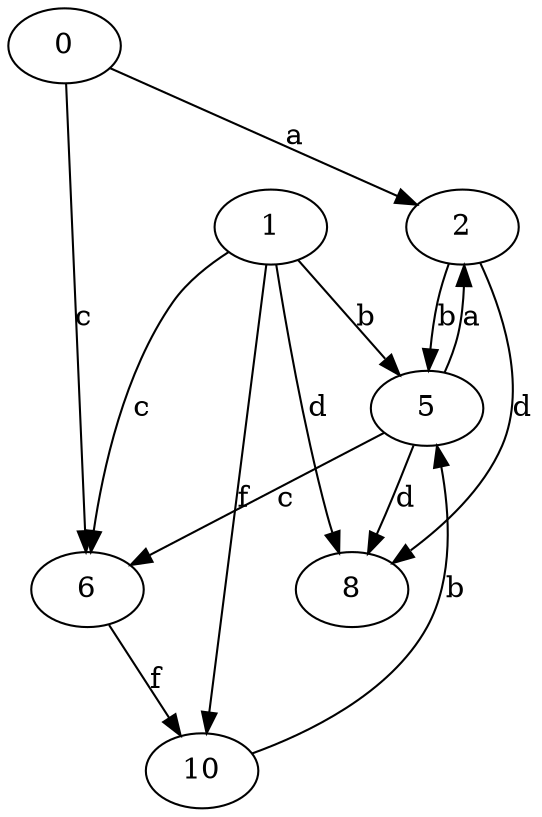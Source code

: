 strict digraph  {
2;
0;
1;
5;
6;
8;
10;
2 -> 5  [label=b];
2 -> 8  [label=d];
0 -> 2  [label=a];
0 -> 6  [label=c];
1 -> 5  [label=b];
1 -> 6  [label=c];
1 -> 8  [label=d];
1 -> 10  [label=f];
5 -> 2  [label=a];
5 -> 6  [label=c];
5 -> 8  [label=d];
6 -> 10  [label=f];
10 -> 5  [label=b];
}
